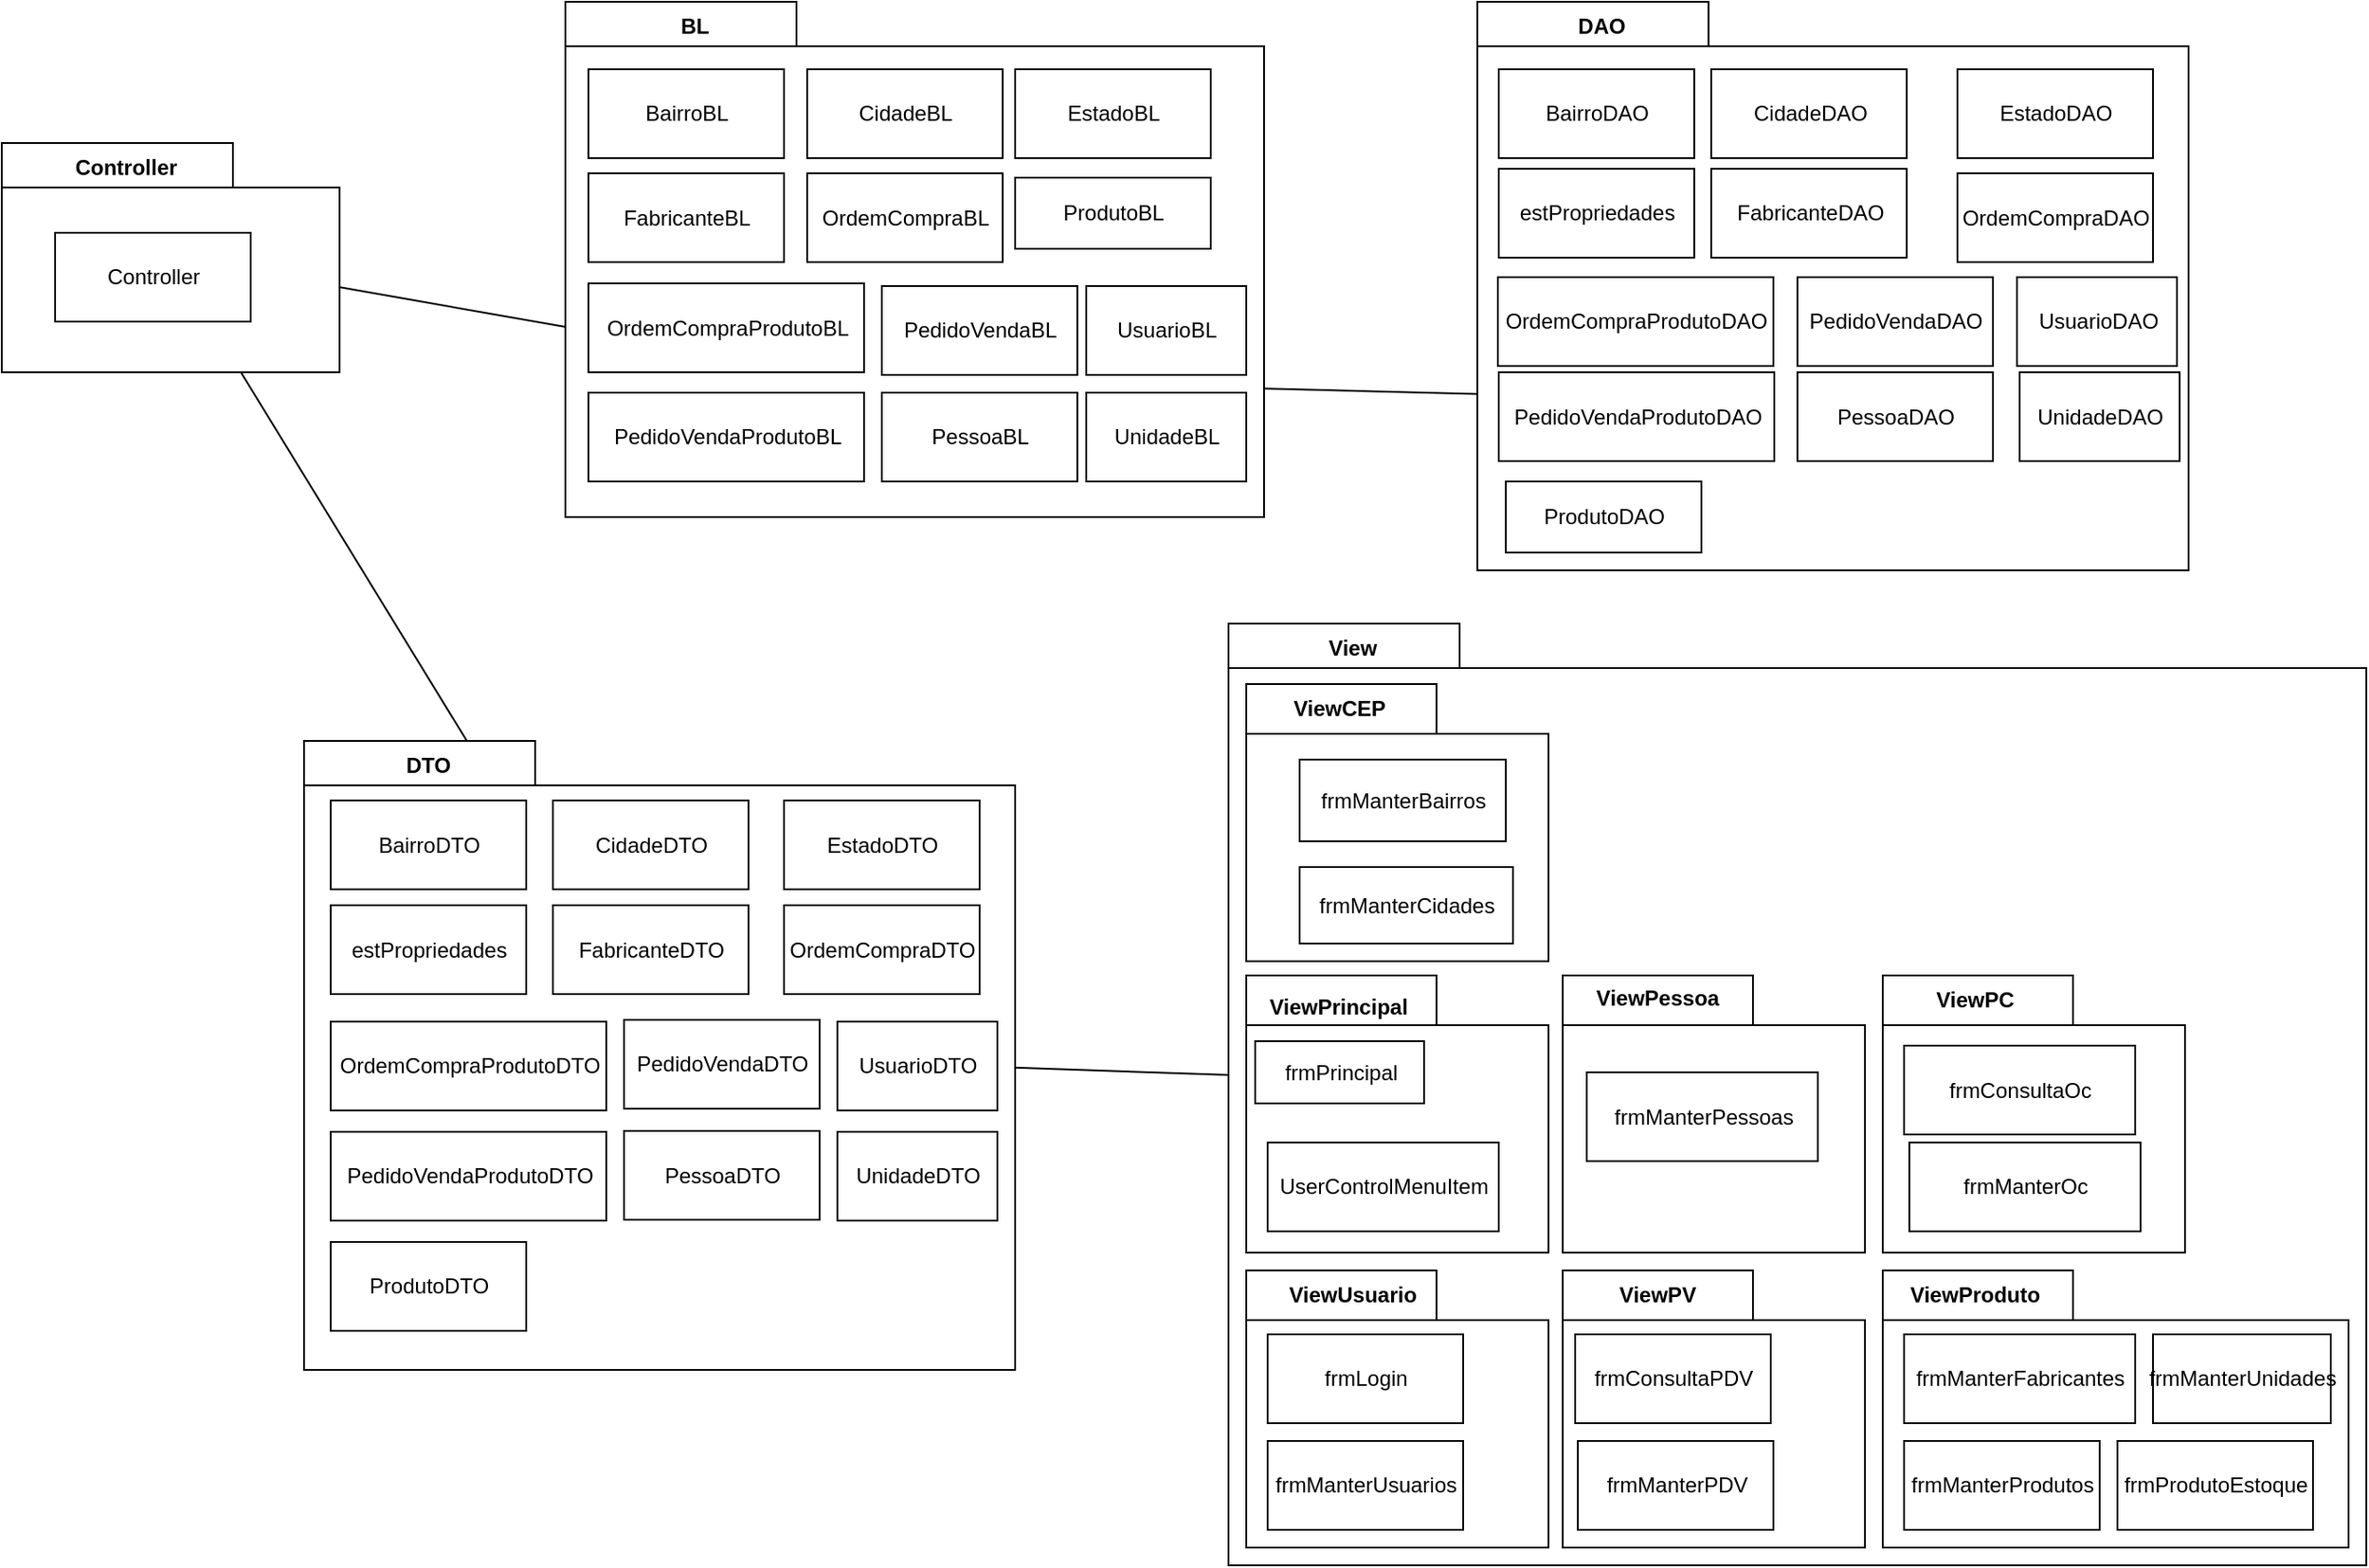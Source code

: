 <mxfile version="11.3.0" type="device" pages="1"><diagram id="OTgiSLZ6pqFqLvvdSsyD" name="Page-1"><mxGraphModel dx="1935" dy="1679" grid="1" gridSize="10" guides="1" tooltips="1" connect="1" arrows="1" fold="1" page="1" pageScale="1" pageWidth="827" pageHeight="1169" math="0" shadow="0"><root><mxCell id="0"/><mxCell id="1" parent="0"/><mxCell id="Hzsb-Z9KWYfH90F_Aiwh-21" value="" style="endArrow=none;html=1;" edge="1" parent="1" source="Hzsb-Z9KWYfH90F_Aiwh-40" target="Hzsb-Z9KWYfH90F_Aiwh-43"><mxGeometry width="50" height="50" relative="1" as="geometry"><mxPoint x="113.908" y="216" as="sourcePoint"/><mxPoint x="91.485" y="60" as="targetPoint"/></mxGeometry></mxCell><mxCell id="Hzsb-Z9KWYfH90F_Aiwh-24" value="" style="endArrow=none;html=1;" edge="1" parent="1" source="Hzsb-Z9KWYfH90F_Aiwh-43"><mxGeometry width="50" height="50" relative="1" as="geometry"><mxPoint x="160" y="-5.286" as="sourcePoint"/><mxPoint x="320" y="10.461" as="targetPoint"/></mxGeometry></mxCell><mxCell id="Hzsb-Z9KWYfH90F_Aiwh-25" value="" style="endArrow=none;html=1;" edge="1" parent="1"><mxGeometry width="50" height="50" relative="1" as="geometry"><mxPoint x="560" y="34.849" as="sourcePoint"/><mxPoint x="790" y="40.695" as="targetPoint"/></mxGeometry></mxCell><mxCell id="Hzsb-Z9KWYfH90F_Aiwh-38" value="" style="shape=folder;fontStyle=1;spacingTop=10;tabWidth=130;tabHeight=25;tabPosition=left;html=1;" vertex="1" parent="1"><mxGeometry x="650" y="170" width="640" height="530" as="geometry"/></mxCell><mxCell id="Hzsb-Z9KWYfH90F_Aiwh-39" value="View" style="text;align=center;fontStyle=1;verticalAlign=middle;spacingLeft=3;spacingRight=3;strokeColor=none;rotatable=0;points=[[0,0.5],[1,0.5]];portConstraint=eastwest;" vertex="1" parent="1"><mxGeometry x="680" y="170" width="80" height="26" as="geometry"/></mxCell><mxCell id="Hzsb-Z9KWYfH90F_Aiwh-40" value="" style="shape=folder;fontStyle=1;spacingTop=10;tabWidth=130;tabHeight=25;tabPosition=left;html=1;" vertex="1" parent="1"><mxGeometry x="130" y="236" width="400" height="354" as="geometry"/></mxCell><mxCell id="Hzsb-Z9KWYfH90F_Aiwh-41" value="" style="endArrow=none;html=1;" edge="1" parent="1" source="Hzsb-Z9KWYfH90F_Aiwh-38" target="Hzsb-Z9KWYfH90F_Aiwh-40"><mxGeometry width="50" height="50" relative="1" as="geometry"><mxPoint x="540.957" y="298" as="sourcePoint"/><mxPoint x="499.767" y="148" as="targetPoint"/></mxGeometry></mxCell><mxCell id="Hzsb-Z9KWYfH90F_Aiwh-42" value="DTO" style="text;align=center;fontStyle=1;verticalAlign=middle;spacingLeft=3;spacingRight=3;strokeColor=none;rotatable=0;points=[[0,0.5],[1,0.5]];portConstraint=eastwest;" vertex="1" parent="1"><mxGeometry x="160" y="236" width="80" height="26" as="geometry"/></mxCell><mxCell id="Hzsb-Z9KWYfH90F_Aiwh-43" value="" style="shape=folder;fontStyle=1;spacingTop=10;tabWidth=130;tabHeight=25;tabPosition=left;html=1;" vertex="1" parent="1"><mxGeometry x="-40" y="-100.5" width="190" height="129" as="geometry"/></mxCell><mxCell id="Hzsb-Z9KWYfH90F_Aiwh-44" value="Controller" style="text;align=center;fontStyle=1;verticalAlign=middle;spacingLeft=3;spacingRight=3;strokeColor=none;rotatable=0;points=[[0,0.5],[1,0.5]];portConstraint=eastwest;" vertex="1" parent="1"><mxGeometry x="-10" y="-100.5" width="80" height="26" as="geometry"/></mxCell><mxCell id="Hzsb-Z9KWYfH90F_Aiwh-45" value="" style="shape=folder;fontStyle=1;spacingTop=10;tabWidth=130;tabHeight=25;tabPosition=left;html=1;" vertex="1" parent="1"><mxGeometry x="277" y="-180" width="393" height="290" as="geometry"/></mxCell><mxCell id="Hzsb-Z9KWYfH90F_Aiwh-46" value="BL" style="text;align=center;fontStyle=1;verticalAlign=middle;spacingLeft=3;spacingRight=3;strokeColor=none;rotatable=0;points=[[0,0.5],[1,0.5]];portConstraint=eastwest;" vertex="1" parent="1"><mxGeometry x="310" y="-180" width="80" height="26" as="geometry"/></mxCell><mxCell id="Hzsb-Z9KWYfH90F_Aiwh-47" value="" style="shape=folder;fontStyle=1;spacingTop=10;tabWidth=130;tabHeight=25;tabPosition=left;html=1;" vertex="1" parent="1"><mxGeometry x="790" y="-180" width="400" height="320" as="geometry"/></mxCell><mxCell id="Hzsb-Z9KWYfH90F_Aiwh-48" value="DAO" style="text;align=center;fontStyle=1;verticalAlign=middle;spacingLeft=3;spacingRight=3;strokeColor=none;rotatable=0;points=[[0,0.5],[1,0.5]];portConstraint=eastwest;" vertex="1" parent="1"><mxGeometry x="820" y="-180" width="80" height="26" as="geometry"/></mxCell><mxCell id="Hzsb-Z9KWYfH90F_Aiwh-64" value="" style="shape=folder;fontStyle=1;spacingTop=10;tabWidth=107;tabHeight=28;tabPosition=left;html=1;" vertex="1" parent="1"><mxGeometry x="660" y="534" width="170" height="156" as="geometry"/></mxCell><mxCell id="Hzsb-Z9KWYfH90F_Aiwh-65" value="ViewUsuario" style="text;align=center;fontStyle=1;verticalAlign=middle;spacingLeft=3;spacingRight=3;strokeColor=none;rotatable=0;points=[[0,0.5],[1,0.5]];portConstraint=eastwest;" vertex="1" parent="1"><mxGeometry x="680" y="534" width="80" height="26" as="geometry"/></mxCell><mxCell id="Hzsb-Z9KWYfH90F_Aiwh-66" value="frmLogin" style="html=1;" vertex="1" parent="1"><mxGeometry x="672" y="570" width="110" height="50" as="geometry"/></mxCell><mxCell id="Hzsb-Z9KWYfH90F_Aiwh-67" value="frmManterUsuarios" style="html=1;" vertex="1" parent="1"><mxGeometry x="672" y="630" width="110" height="50" as="geometry"/></mxCell><mxCell id="Hzsb-Z9KWYfH90F_Aiwh-68" value="" style="shape=folder;fontStyle=1;spacingTop=10;tabWidth=107;tabHeight=28;tabPosition=left;html=1;" vertex="1" parent="1"><mxGeometry x="838" y="534" width="170" height="156" as="geometry"/></mxCell><mxCell id="Hzsb-Z9KWYfH90F_Aiwh-69" value="frmConsultaPDV" style="html=1;" vertex="1" parent="1"><mxGeometry x="845" y="570" width="110" height="50" as="geometry"/></mxCell><mxCell id="Hzsb-Z9KWYfH90F_Aiwh-70" value="frmManterPDV" style="html=1;" vertex="1" parent="1"><mxGeometry x="846.5" y="630" width="110" height="50" as="geometry"/></mxCell><mxCell id="Hzsb-Z9KWYfH90F_Aiwh-71" value="ViewPV" style="text;align=center;fontStyle=1;verticalAlign=middle;spacingLeft=3;spacingRight=3;strokeColor=none;rotatable=0;points=[[0,0.5],[1,0.5]];portConstraint=eastwest;" vertex="1" parent="1"><mxGeometry x="851.5" y="534" width="80" height="26" as="geometry"/></mxCell><mxCell id="Hzsb-Z9KWYfH90F_Aiwh-72" value="" style="shape=folder;fontStyle=1;spacingTop=10;tabWidth=107;tabHeight=28;tabPosition=left;html=1;" vertex="1" parent="1"><mxGeometry x="1018" y="534" width="262" height="156" as="geometry"/></mxCell><mxCell id="Hzsb-Z9KWYfH90F_Aiwh-73" value="ViewProduto" style="text;align=center;fontStyle=1;verticalAlign=middle;spacingLeft=3;spacingRight=3;strokeColor=none;rotatable=0;points=[[0,0.5],[1,0.5]];portConstraint=eastwest;" vertex="1" parent="1"><mxGeometry x="1030" y="534" width="80" height="26" as="geometry"/></mxCell><mxCell id="Hzsb-Z9KWYfH90F_Aiwh-74" value="frmManterProdutos" style="html=1;" vertex="1" parent="1"><mxGeometry x="1030" y="630" width="110" height="50" as="geometry"/></mxCell><mxCell id="Hzsb-Z9KWYfH90F_Aiwh-75" value="frmManterFabricantes" style="html=1;" vertex="1" parent="1"><mxGeometry x="1030" y="570" width="130" height="50" as="geometry"/></mxCell><mxCell id="Hzsb-Z9KWYfH90F_Aiwh-76" value="frmManterUnidades" style="html=1;" vertex="1" parent="1"><mxGeometry x="1170" y="570" width="100" height="50" as="geometry"/></mxCell><mxCell id="Hzsb-Z9KWYfH90F_Aiwh-77" value="frmProdutoEstoque" style="html=1;" vertex="1" parent="1"><mxGeometry x="1150" y="630" width="110" height="50" as="geometry"/></mxCell><mxCell id="Hzsb-Z9KWYfH90F_Aiwh-78" value="" style="shape=folder;fontStyle=1;spacingTop=10;tabWidth=107;tabHeight=28;tabPosition=left;html=1;" vertex="1" parent="1"><mxGeometry x="660" y="368" width="170" height="156" as="geometry"/></mxCell><mxCell id="Hzsb-Z9KWYfH90F_Aiwh-79" value="ViewPrincipal" style="text;align=center;fontStyle=1;verticalAlign=middle;spacingLeft=3;spacingRight=3;strokeColor=none;rotatable=0;points=[[0,0.5],[1,0.5]];portConstraint=eastwest;" vertex="1" parent="1"><mxGeometry x="672" y="372" width="80" height="26" as="geometry"/></mxCell><mxCell id="Hzsb-Z9KWYfH90F_Aiwh-80" value="frmPrincipal" style="html=1;" vertex="1" parent="1"><mxGeometry x="665" y="405" width="95" height="35" as="geometry"/></mxCell><mxCell id="Hzsb-Z9KWYfH90F_Aiwh-81" value="UserControlMenuItem" style="html=1;" vertex="1" parent="1"><mxGeometry x="672" y="462" width="130" height="50" as="geometry"/></mxCell><mxCell id="Hzsb-Z9KWYfH90F_Aiwh-82" value="" style="shape=folder;fontStyle=1;spacingTop=10;tabWidth=107;tabHeight=28;tabPosition=left;html=1;" vertex="1" parent="1"><mxGeometry x="838" y="368" width="170" height="156" as="geometry"/></mxCell><mxCell id="Hzsb-Z9KWYfH90F_Aiwh-83" value="ViewPessoa" style="text;align=center;fontStyle=1;verticalAlign=middle;spacingLeft=3;spacingRight=3;strokeColor=none;rotatable=0;points=[[0,0.5],[1,0.5]];portConstraint=eastwest;" vertex="1" parent="1"><mxGeometry x="851.5" y="367" width="80" height="26" as="geometry"/></mxCell><mxCell id="Hzsb-Z9KWYfH90F_Aiwh-84" value="frmManterPessoas" style="html=1;" vertex="1" parent="1"><mxGeometry x="851.5" y="422.5" width="130" height="50" as="geometry"/></mxCell><mxCell id="Hzsb-Z9KWYfH90F_Aiwh-85" value="" style="shape=folder;fontStyle=1;spacingTop=10;tabWidth=107;tabHeight=28;tabPosition=left;html=1;" vertex="1" parent="1"><mxGeometry x="1018" y="368" width="170" height="156" as="geometry"/></mxCell><mxCell id="Hzsb-Z9KWYfH90F_Aiwh-86" value="ViewPC" style="text;align=center;fontStyle=1;verticalAlign=middle;spacingLeft=3;spacingRight=3;strokeColor=none;rotatable=0;points=[[0,0.5],[1,0.5]];portConstraint=eastwest;" vertex="1" parent="1"><mxGeometry x="1030" y="368" width="80" height="26" as="geometry"/></mxCell><mxCell id="Hzsb-Z9KWYfH90F_Aiwh-87" value="frmManterOc" style="html=1;" vertex="1" parent="1"><mxGeometry x="1033" y="462" width="130" height="50" as="geometry"/></mxCell><mxCell id="Hzsb-Z9KWYfH90F_Aiwh-88" value="frmConsultaOc" style="html=1;" vertex="1" parent="1"><mxGeometry x="1030" y="407.5" width="130" height="50" as="geometry"/></mxCell><mxCell id="Hzsb-Z9KWYfH90F_Aiwh-89" value="" style="shape=folder;fontStyle=1;spacingTop=10;tabWidth=107;tabHeight=28;tabPosition=left;html=1;" vertex="1" parent="1"><mxGeometry x="660" y="204" width="170" height="156" as="geometry"/></mxCell><mxCell id="Hzsb-Z9KWYfH90F_Aiwh-90" value="ViewCEP" style="text;align=center;fontStyle=1;verticalAlign=middle;spacingLeft=3;spacingRight=3;strokeColor=none;rotatable=0;points=[[0,0.5],[1,0.5]];portConstraint=eastwest;" vertex="1" parent="1"><mxGeometry x="672.5" y="204" width="80" height="26" as="geometry"/></mxCell><mxCell id="Hzsb-Z9KWYfH90F_Aiwh-91" value="frmManterCidades" style="html=1;" vertex="1" parent="1"><mxGeometry x="690" y="307" width="120" height="43" as="geometry"/></mxCell><mxCell id="Hzsb-Z9KWYfH90F_Aiwh-92" value="frmManterBairros" style="html=1;" vertex="1" parent="1"><mxGeometry x="690" y="246.5" width="116" height="46" as="geometry"/></mxCell><mxCell id="Hzsb-Z9KWYfH90F_Aiwh-93" value="BairroDTO" style="html=1;" vertex="1" parent="1"><mxGeometry x="145" y="269.5" width="110" height="50" as="geometry"/></mxCell><mxCell id="Hzsb-Z9KWYfH90F_Aiwh-94" value="OrdemCompraProdutoDTO" style="html=1;" vertex="1" parent="1"><mxGeometry x="145" y="394" width="155" height="50" as="geometry"/></mxCell><mxCell id="Hzsb-Z9KWYfH90F_Aiwh-95" value="EstadoDTO" style="html=1;" vertex="1" parent="1"><mxGeometry x="400" y="269.5" width="110" height="50" as="geometry"/></mxCell><mxCell id="Hzsb-Z9KWYfH90F_Aiwh-96" value="estPropriedades" style="html=1;" vertex="1" parent="1"><mxGeometry x="145" y="328.5" width="110" height="50" as="geometry"/></mxCell><mxCell id="Hzsb-Z9KWYfH90F_Aiwh-97" value="CidadeDTO" style="html=1;" vertex="1" parent="1"><mxGeometry x="270" y="269.5" width="110" height="50" as="geometry"/></mxCell><mxCell id="Hzsb-Z9KWYfH90F_Aiwh-98" value="FabricanteDTO" style="html=1;" vertex="1" parent="1"><mxGeometry x="270" y="328.5" width="110" height="50" as="geometry"/></mxCell><mxCell id="Hzsb-Z9KWYfH90F_Aiwh-99" value="OrdemCompraDTO" style="html=1;" vertex="1" parent="1"><mxGeometry x="400" y="328.5" width="110" height="50" as="geometry"/></mxCell><mxCell id="Hzsb-Z9KWYfH90F_Aiwh-100" value="PedidoVendaDTO" style="html=1;" vertex="1" parent="1"><mxGeometry x="310" y="393" width="110" height="50" as="geometry"/></mxCell><mxCell id="Hzsb-Z9KWYfH90F_Aiwh-101" value="UnidadeDTO" style="html=1;" vertex="1" parent="1"><mxGeometry x="430" y="456" width="90" height="50" as="geometry"/></mxCell><mxCell id="Hzsb-Z9KWYfH90F_Aiwh-102" value="PessoaDTO" style="html=1;" vertex="1" parent="1"><mxGeometry x="310" y="455.5" width="110" height="50" as="geometry"/></mxCell><mxCell id="Hzsb-Z9KWYfH90F_Aiwh-103" value="UsuarioDTO" style="html=1;" vertex="1" parent="1"><mxGeometry x="430" y="394" width="90" height="50" as="geometry"/></mxCell><mxCell id="Hzsb-Z9KWYfH90F_Aiwh-104" value="ProdutoDTO" style="html=1;" vertex="1" parent="1"><mxGeometry x="145" y="518" width="110" height="50" as="geometry"/></mxCell><mxCell id="Hzsb-Z9KWYfH90F_Aiwh-105" value="PedidoVendaProdutoDTO" style="html=1;" vertex="1" parent="1"><mxGeometry x="145" y="456" width="155" height="50" as="geometry"/></mxCell><mxCell id="Hzsb-Z9KWYfH90F_Aiwh-107" value="BairroDAO" style="html=1;" vertex="1" parent="1"><mxGeometry x="802" y="-142" width="110" height="50" as="geometry"/></mxCell><mxCell id="Hzsb-Z9KWYfH90F_Aiwh-108" value="CidadeDAO" style="html=1;" vertex="1" parent="1"><mxGeometry x="921.5" y="-142" width="110" height="50" as="geometry"/></mxCell><mxCell id="Hzsb-Z9KWYfH90F_Aiwh-109" value="EstadoDAO" style="html=1;" vertex="1" parent="1"><mxGeometry x="1060" y="-142" width="110" height="50" as="geometry"/></mxCell><mxCell id="Hzsb-Z9KWYfH90F_Aiwh-110" value="estPropriedades" style="html=1;" vertex="1" parent="1"><mxGeometry x="802" y="-86" width="110" height="50" as="geometry"/></mxCell><mxCell id="Hzsb-Z9KWYfH90F_Aiwh-111" value="FabricanteDAO" style="html=1;" vertex="1" parent="1"><mxGeometry x="921.5" y="-86" width="110" height="50" as="geometry"/></mxCell><mxCell id="Hzsb-Z9KWYfH90F_Aiwh-112" value="OrdemCompraDAO" style="html=1;" vertex="1" parent="1"><mxGeometry x="1060" y="-83.5" width="110" height="50" as="geometry"/></mxCell><mxCell id="Hzsb-Z9KWYfH90F_Aiwh-113" value="OrdemCompraProdutoDAO" style="html=1;" vertex="1" parent="1"><mxGeometry x="801.5" y="-25" width="155" height="50" as="geometry"/></mxCell><mxCell id="Hzsb-Z9KWYfH90F_Aiwh-114" value="PedidoVendaDAO" style="html=1;" vertex="1" parent="1"><mxGeometry x="970" y="-25" width="110" height="50" as="geometry"/></mxCell><mxCell id="Hzsb-Z9KWYfH90F_Aiwh-115" value="UsuarioDAO" style="html=1;" vertex="1" parent="1"><mxGeometry x="1093.5" y="-25" width="90" height="50" as="geometry"/></mxCell><mxCell id="Hzsb-Z9KWYfH90F_Aiwh-116" value="PedidoVendaProdutoDAO" style="html=1;" vertex="1" parent="1"><mxGeometry x="802" y="28.5" width="155" height="50" as="geometry"/></mxCell><mxCell id="Hzsb-Z9KWYfH90F_Aiwh-117" value="PessoaDAO" style="html=1;" vertex="1" parent="1"><mxGeometry x="970" y="28.5" width="110" height="50" as="geometry"/></mxCell><mxCell id="Hzsb-Z9KWYfH90F_Aiwh-118" value="UnidadeDAO" style="html=1;" vertex="1" parent="1"><mxGeometry x="1095" y="28.5" width="90" height="50" as="geometry"/></mxCell><mxCell id="Hzsb-Z9KWYfH90F_Aiwh-119" value="ProdutoDAO" style="html=1;" vertex="1" parent="1"><mxGeometry x="806" y="90" width="110" height="40" as="geometry"/></mxCell><mxCell id="Hzsb-Z9KWYfH90F_Aiwh-120" value="BairroBL" style="html=1;" vertex="1" parent="1"><mxGeometry x="290" y="-142" width="110" height="50" as="geometry"/></mxCell><mxCell id="Hzsb-Z9KWYfH90F_Aiwh-121" value="CidadeBL" style="html=1;" vertex="1" parent="1"><mxGeometry x="413" y="-142" width="110" height="50" as="geometry"/></mxCell><mxCell id="Hzsb-Z9KWYfH90F_Aiwh-122" value="EstadoBL" style="html=1;" vertex="1" parent="1"><mxGeometry x="530" y="-142" width="110" height="50" as="geometry"/></mxCell><mxCell id="Hzsb-Z9KWYfH90F_Aiwh-123" value="FabricanteBL" style="html=1;" vertex="1" parent="1"><mxGeometry x="290" y="-83.5" width="110" height="50" as="geometry"/></mxCell><mxCell id="Hzsb-Z9KWYfH90F_Aiwh-124" value="OrdemCompraBL" style="html=1;" vertex="1" parent="1"><mxGeometry x="413" y="-83.5" width="110" height="50" as="geometry"/></mxCell><mxCell id="Hzsb-Z9KWYfH90F_Aiwh-125" value="OrdemCompraProdutoBL" style="html=1;" vertex="1" parent="1"><mxGeometry x="290" y="-21.5" width="155" height="50" as="geometry"/></mxCell><mxCell id="Hzsb-Z9KWYfH90F_Aiwh-126" value="PedidoVendaProdutoBL" style="html=1;" vertex="1" parent="1"><mxGeometry x="290" y="40" width="155" height="50" as="geometry"/></mxCell><mxCell id="Hzsb-Z9KWYfH90F_Aiwh-127" value="PedidoVendaBL" style="html=1;" vertex="1" parent="1"><mxGeometry x="455" y="-20" width="110" height="50" as="geometry"/></mxCell><mxCell id="Hzsb-Z9KWYfH90F_Aiwh-128" value="PessoaBL" style="html=1;" vertex="1" parent="1"><mxGeometry x="455" y="40" width="110" height="50" as="geometry"/></mxCell><mxCell id="Hzsb-Z9KWYfH90F_Aiwh-129" value="UsuarioBL" style="html=1;" vertex="1" parent="1"><mxGeometry x="570" y="-20" width="90" height="50" as="geometry"/></mxCell><mxCell id="Hzsb-Z9KWYfH90F_Aiwh-130" value="UnidadeBL" style="html=1;" vertex="1" parent="1"><mxGeometry x="570" y="40" width="90" height="50" as="geometry"/></mxCell><mxCell id="Hzsb-Z9KWYfH90F_Aiwh-131" value="ProdutoBL" style="html=1;" vertex="1" parent="1"><mxGeometry x="530" y="-81" width="110" height="40" as="geometry"/></mxCell><mxCell id="Hzsb-Z9KWYfH90F_Aiwh-132" value="Controller" style="html=1;" vertex="1" parent="1"><mxGeometry x="-10" y="-50" width="110" height="50" as="geometry"/></mxCell></root></mxGraphModel></diagram></mxfile>